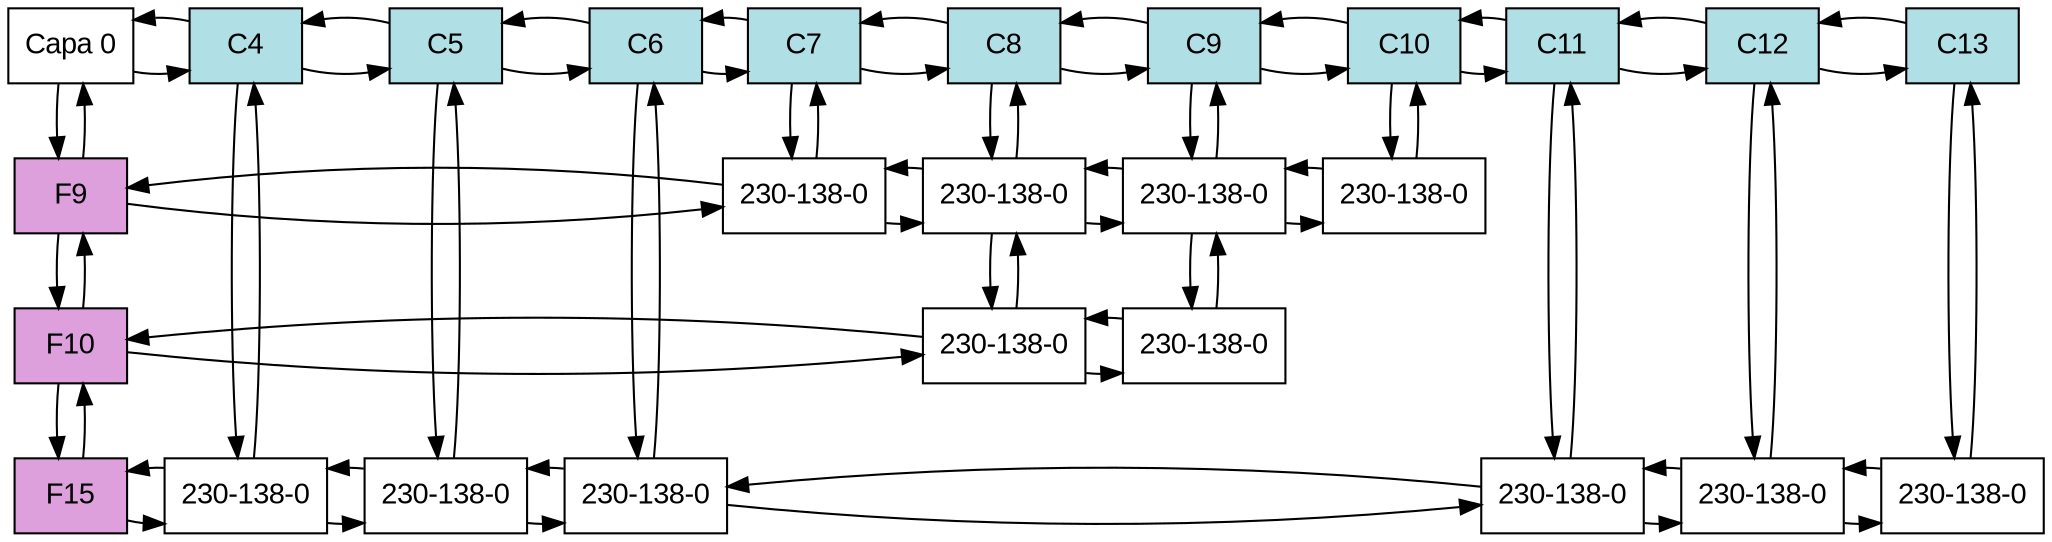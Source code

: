 digraph T{
	node[shape=box fontname="Arial" fillcolor="white" style=filled];
	Root[label = "Capa 0", group="0"];
	F9[group="0" fillcolor="plum"];
	F10[group="0" fillcolor="plum"];
	F15[group="0" fillcolor="plum"];
	C4[group=4 fillcolor="powderblue"];
	C5[group=5 fillcolor="powderblue"];
	C6[group=6 fillcolor="powderblue"];
	C7[group=7 fillcolor="powderblue"];
	C8[group=8 fillcolor="powderblue"];
	C9[group=9 fillcolor="powderblue"];
	C10[group=10 fillcolor="powderblue"];
	C11[group=11 fillcolor="powderblue"];
	C12[group=12 fillcolor="powderblue"];
	C13[group=13 fillcolor="powderblue"];
	N15_4[group=4 label="230-138-0"];
	N15_5[group=5 label="230-138-0"];
	N15_6[group=6 label="230-138-0"];
	N9_7[group=7 label="230-138-0"];
	N9_8[group=8 label="230-138-0"];
	N10_8[group=8 label="230-138-0"];
	N9_9[group=9 label="230-138-0"];
	N10_9[group=9 label="230-138-0"];
	N9_10[group=10 label="230-138-0"];
	N15_11[group=11 label="230-138-0"];
	N15_12[group=12 label="230-138-0"];
	N15_13[group=13 label="230-138-0"];
	subgraph columnHeader {
		rank = same;
		Root -> C4 -> C5 -> C6 -> C7 -> C8 -> C9 -> C10 -> C11 -> C12 -> C13;
		Root -> C4 -> C5 -> C6 -> C7 -> C8 -> C9 -> C10 -> C11 -> C12 -> C13[dir=back];
	}
	subgraph row9 {
		rank = same;
		F9 -> N9_7 -> N9_8 -> N9_9 -> N9_10;
		F9 -> N9_7 -> N9_8 -> N9_9 -> N9_10[dir=back];
	}
	subgraph row10 {
		rank = same;
		F10 -> N10_8 -> N10_9;
		F10 -> N10_8 -> N10_9[dir=back];
	}
	subgraph row15 {
		rank = same;
		F15 -> N15_4 -> N15_5 -> N15_6 -> N15_11 -> N15_12 -> N15_13;
		F15 -> N15_4 -> N15_5 -> N15_6 -> N15_11 -> N15_12 -> N15_13[dir=back];
	}
	subgraph rowHeader {
		Root -> F9 -> F10 -> F15;
		Root -> F9 -> F10 -> F15[dir=back];
	}
	subgraph column4 {
		C4 -> N15_4;
		C4 -> N15_4[dir=back];
	}
	subgraph column5 {
		C5 -> N15_5;
		C5 -> N15_5[dir=back];
	}
	subgraph column6 {
		C6 -> N15_6;
		C6 -> N15_6[dir=back];
	}
	subgraph column7 {
		C7 -> N9_7;
		C7 -> N9_7[dir=back];
	}
	subgraph column8 {
		C8 -> N9_8 -> N10_8;
		C8 -> N9_8 -> N10_8[dir=back];
	}
	subgraph column9 {
		C9 -> N9_9 -> N10_9;
		C9 -> N9_9 -> N10_9[dir=back];
	}
	subgraph column10 {
		C10 -> N9_10;
		C10 -> N9_10[dir=back];
	}
	subgraph column11 {
		C11 -> N15_11;
		C11 -> N15_11[dir=back];
	}
	subgraph column12 {
		C12 -> N15_12;
		C12 -> N15_12[dir=back];
	}
	subgraph column13 {
		C13 -> N15_13;
		C13 -> N15_13[dir=back];
	}
}